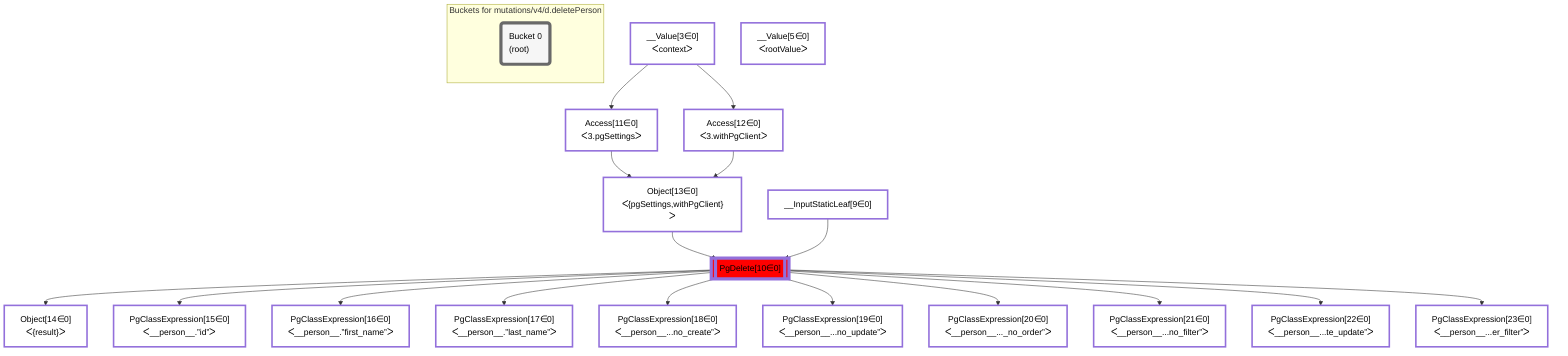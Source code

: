 graph TD
    classDef path fill:#eee,stroke:#000,color:#000
    classDef plan fill:#fff,stroke-width:3px,color:#000
    classDef itemplan fill:#fff,stroke-width:6px,color:#000
    classDef sideeffectplan fill:#f00,stroke-width:6px,color:#000
    classDef bucket fill:#f6f6f6,color:#000,stroke-width:6px,text-align:left


    %% define steps
    __Value3["__Value[3∈0]<br />ᐸcontextᐳ"]:::plan
    __Value5["__Value[5∈0]<br />ᐸrootValueᐳ"]:::plan
    __InputStaticLeaf9["__InputStaticLeaf[9∈0]"]:::plan
    Access11["Access[11∈0]<br />ᐸ3.pgSettingsᐳ"]:::plan
    Access12["Access[12∈0]<br />ᐸ3.withPgClientᐳ"]:::plan
    Object13["Object[13∈0]<br />ᐸ{pgSettings,withPgClient}ᐳ"]:::plan
    PgDelete10[["PgDelete[10∈0]"]]:::sideeffectplan
    Object14["Object[14∈0]<br />ᐸ{result}ᐳ"]:::plan
    PgClassExpression15["PgClassExpression[15∈0]<br />ᐸ__person__.”id”ᐳ"]:::plan
    PgClassExpression16["PgClassExpression[16∈0]<br />ᐸ__person__.”first_name”ᐳ"]:::plan
    PgClassExpression17["PgClassExpression[17∈0]<br />ᐸ__person__.”last_name”ᐳ"]:::plan
    PgClassExpression18["PgClassExpression[18∈0]<br />ᐸ__person__...no_create”ᐳ"]:::plan
    PgClassExpression19["PgClassExpression[19∈0]<br />ᐸ__person__...no_update”ᐳ"]:::plan
    PgClassExpression20["PgClassExpression[20∈0]<br />ᐸ__person__..._no_order”ᐳ"]:::plan
    PgClassExpression21["PgClassExpression[21∈0]<br />ᐸ__person__...no_filter”ᐳ"]:::plan
    PgClassExpression22["PgClassExpression[22∈0]<br />ᐸ__person__...te_update”ᐳ"]:::plan
    PgClassExpression23["PgClassExpression[23∈0]<br />ᐸ__person__...er_filter”ᐳ"]:::plan

    %% plan dependencies
    __Value3 --> Access11
    __Value3 --> Access12
    Access11 & Access12 --> Object13
    Object13 & __InputStaticLeaf9 --> PgDelete10
    PgDelete10 --> Object14
    PgDelete10 --> PgClassExpression15
    PgDelete10 --> PgClassExpression16
    PgDelete10 --> PgClassExpression17
    PgDelete10 --> PgClassExpression18
    PgDelete10 --> PgClassExpression19
    PgDelete10 --> PgClassExpression20
    PgDelete10 --> PgClassExpression21
    PgDelete10 --> PgClassExpression22
    PgDelete10 --> PgClassExpression23

    %% plan-to-path relationships

    subgraph "Buckets for mutations/v4/d.deletePerson"
    Bucket0("Bucket 0<br />(root)"):::bucket
    classDef bucket0 stroke:#696969
    class Bucket0 bucket0
    end